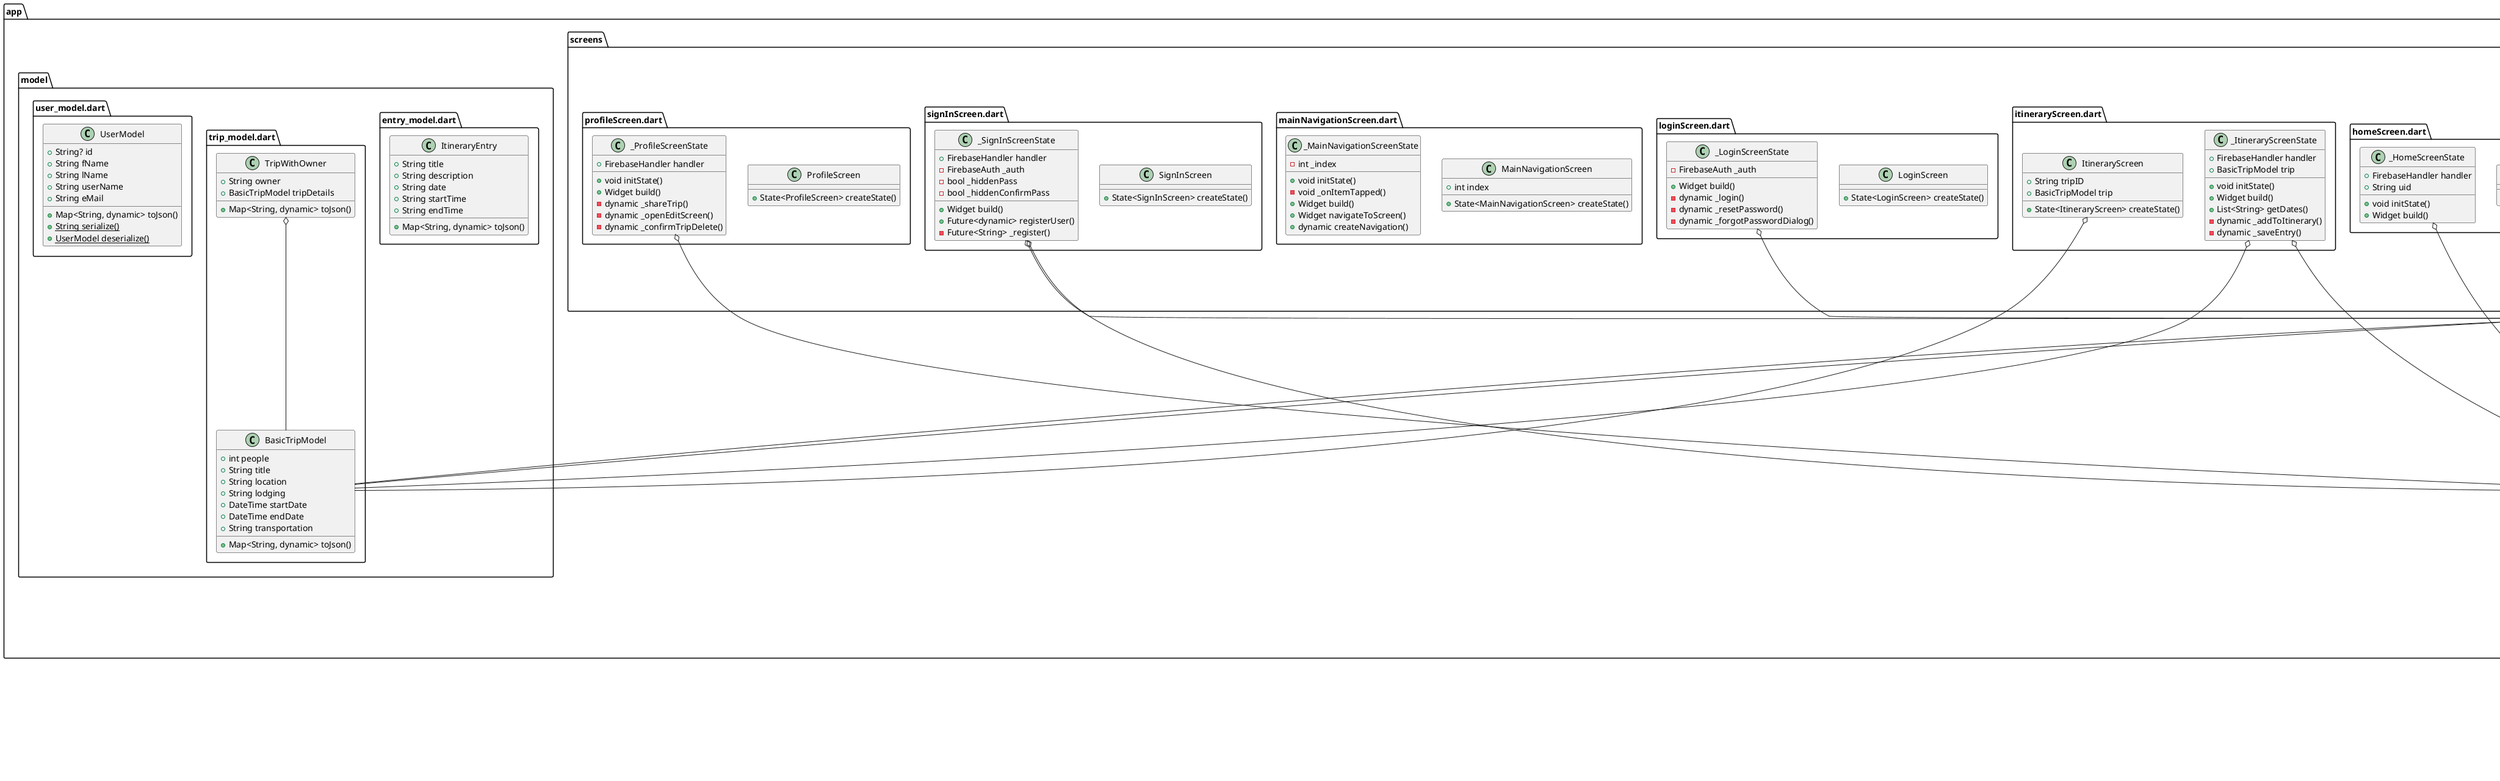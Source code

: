 @startuml
set namespaceSeparator ::

class "app::firebaseHandler.dart::FirebaseHandler" {
  -List<Map<String, dynamic>> _tripsList
  -List<Map<String, dynamic>> _ongoingAndFutureTripsList
  -List<Map<String, dynamic>> _itineraryList
  -FirebaseFirestore _db
  -FirebaseAuth _auth
  +dynamic signOut()
  +dynamic changePassword()
  {static} +String getUID()
  +Future<String> getName()
  +void addUser()
  +void addEntry()
  +void addTrip()
  +void deleteTrip()
  +void editTrip()
  +void saveFName()
  +void saveLName()
  +void saveUserName()
  +Future<Map<String, dynamic>> getTripDetails()
  +Future<Map<String, dynamic>> getUserData()
  +Future<List<Map<String, dynamic>>> getItinerary()
  +Future<List<Map<String, dynamic>>> getOngoingAndFutureTrips()
  +Future<List<Map<String, dynamic>>> getOwnedTrips()
}

"app::firebaseHandler.dart::FirebaseHandler" o-- "cloud_firestore::cloud_firestore.dart::FirebaseFirestore"
"app::firebaseHandler.dart::FirebaseHandler" o-- "firebase_auth::firebase_auth.dart::FirebaseAuth"

class "app::firebase_options.dart::DefaultFirebaseOptions" {
  {static} +FirebaseOptions android
  {static} +FirebaseOptions ios
  {static} +FirebaseOptions currentPlatform
}

"app::firebase_options.dart::DefaultFirebaseOptions" o-- "firebase_core_platform_interface::firebase_core_platform_interface.dart::FirebaseOptions"

class "app::main.dart::Main" {
  +State<Main> createState()
}

class "app::main.dart::_MainState" {
  +StreamSubscription<User?> user
  +void initState()
  +void dispose()
  +Widget build()
}

"app::main.dart::_MainState" o-- "dart::async::StreamSubscription<User>"

class "app::model::entry_model.dart::ItineraryEntry" {
  +String title
  +String description
  +String date
  +String startTime
  +String endTime
  +Map<String, dynamic> toJson()
}

class "app::model::trip_model.dart::BasicTripModel" {
  +int people
  +String title
  +String location
  +String lodging
  +DateTime startDate
  +DateTime endDate
  +String transportation
  +Map<String, dynamic> toJson()
}

class "app::model::trip_model.dart::TripWithOwner" {
  +String owner
  +BasicTripModel tripDetails
  +Map<String, dynamic> toJson()
}

"app::model::trip_model.dart::TripWithOwner" o-- "app::model::trip_model.dart::BasicTripModel"

class "app::model::user_model.dart::UserModel" {
  +String? id
  +String fName
  +String lName
  +String userName
  +String eMail
  +Map<String, dynamic> toJson()
  {static} +String serialize()
  {static} +UserModel deserialize()
}

class "app::notificationsHandler.dart::MessagesHandler" {
  {static} +void setupMessaging()
}

class "app::screens::createTripScreen.dart::CreateTripScreen" {
  +State<CreateTripScreen> createState()
}

class "app::screens::createTripScreen.dart::_CreateTripScreenState" {
  +FirebaseHandler handler
  -DateTime _startDate
  -DateTime _endDate
  -int _selectedPeopleIndex
  -int _selectedTransportIndex
  -String _selectedTransport
  -String _selectedCountry
  +Widget build()
  -Future<dynamic> _createTrip()
  -dynamic _showAlertDialog()
}

"app::screens::createTripScreen.dart::_CreateTripScreenState" o-- "app::firebaseHandler.dart::FirebaseHandler"

class "app::screens::editTripScreen.dart::EditTripScreen" {
  +String tripID
  +BasicTripModel tripModel
  +State<EditTripScreen> createState()
}

"app::screens::editTripScreen.dart::EditTripScreen" o-- "app::model::trip_model.dart::BasicTripModel"

class "app::screens::editTripScreen.dart::_EditTripScreenState" {
  +String tripID
  +BasicTripModel trip
  -String _invitedUser
  -DateTime _startDate
  -DateTime _endDate
  -int _selectedPeopleIndex
  -int _selectedTransportIndex
  -String _selectedTransport
  -String _selectedCountry
  +FirebaseHandler handler
  +void initState()
  +Widget build()
  -dynamic _saveChanges()
  -dynamic _openItineraryScreen()
  -dynamic _openMap()
}

"app::screens::editTripScreen.dart::_EditTripScreenState" o-- "app::model::trip_model.dart::BasicTripModel"
"app::screens::editTripScreen.dart::_EditTripScreenState" o-- "app::firebaseHandler.dart::FirebaseHandler"

class "app::screens::homeScreen.dart::HomeScreen" {
  +State<HomeScreen> createState()
}

class "app::screens::homeScreen.dart::_HomeScreenState" {
  +FirebaseHandler handler
  +String uid
  +void initState()
  +Widget build()
}

"app::screens::homeScreen.dart::_HomeScreenState" o-- "app::firebaseHandler.dart::FirebaseHandler"

class "app::screens::itineraryScreen.dart::ItineraryScreen" {
  +String tripID
  +BasicTripModel trip
  +State<ItineraryScreen> createState()
}

"app::screens::itineraryScreen.dart::ItineraryScreen" o-- "app::model::trip_model.dart::BasicTripModel"

class "app::screens::itineraryScreen.dart::_ItineraryScreenState" {
  +FirebaseHandler handler
  +BasicTripModel trip
  +void initState()
  +Widget build()
  +List<String> getDates()
  -dynamic _addToItinerary()
  -dynamic _saveEntry()
}

"app::screens::itineraryScreen.dart::_ItineraryScreenState" o-- "app::firebaseHandler.dart::FirebaseHandler"
"app::screens::itineraryScreen.dart::_ItineraryScreenState" o-- "app::model::trip_model.dart::BasicTripModel"

class "app::screens::loginScreen.dart::LoginScreen" {
  +State<LoginScreen> createState()
}

class "app::screens::loginScreen.dart::_LoginScreenState" {
  -FirebaseAuth _auth
  +Widget build()
  -dynamic _login()
  -dynamic _resetPassword()
  -dynamic _forgotPasswordDialog()
}

"app::screens::loginScreen.dart::_LoginScreenState" o-- "firebase_auth::firebase_auth.dart::FirebaseAuth"

class "app::screens::mainNavigationScreen.dart::MainNavigationScreen" {
  +int index
  +State<MainNavigationScreen> createState()
}

class "app::screens::mainNavigationScreen.dart::_MainNavigationScreenState" {
  -int _index
  +void initState()
  -void _onItemTapped()
  +Widget build()
  +Widget navigateToScreen()
  +dynamic createNavigation()
}

class "app::screens::profileScreen.dart::ProfileScreen" {
  +State<ProfileScreen> createState()
}

class "app::screens::profileScreen.dart::_ProfileScreenState" {
  +FirebaseHandler handler
  +void initState()
  +Widget build()
  -dynamic _shareTrip()
  -dynamic _openEditScreen()
  -dynamic _confirmTripDelete()
}

"app::screens::profileScreen.dart::_ProfileScreenState" o-- "app::firebaseHandler.dart::FirebaseHandler"

class "app::screens::signInScreen.dart::SignInScreen" {
  +State<SignInScreen> createState()
}

class "app::screens::signInScreen.dart::_SignInScreenState" {
  +FirebaseHandler handler
  -FirebaseAuth _auth
  -bool _hiddenPass
  -bool _hiddenConfirmPass
  +Widget build()
  +Future<dynamic> registerUser()
  -Future<String> _register()
}

"app::screens::signInScreen.dart::_SignInScreenState" o-- "app::firebaseHandler.dart::FirebaseHandler"
"app::screens::signInScreen.dart::_SignInScreenState" o-- "firebase_auth::firebase_auth.dart::FirebaseAuth"

class "app::widgets::fancyText.dart::FancyText" {
  +Color? color
  +String text
  +Widget build()
}

"app::widgets::fancyText.dart::FancyText" o-- "dart::ui::Color"

class "app::widgets::mapPicker.dart::MapPicker" {
  +State<MapPicker> createState()
}

class "app::widgets::mapPicker.dart::_MapPickerState" {
  +Set<Marker> markersList
  +Widget build()
  -dynamic _handleButtonPress()
}

class "app::widgets::pickDates.dart::PickDates" {
  +State<PickDates> createState()
}

class "app::widgets::pickDates.dart::_PickDatesState" {
  +Widget build()
}

class "app::widgets::profileCard.dart::ProfileCard" {
  +Map<String, dynamic> data
  +void Function() onDataChanged
  +State<ProfileCard> createState()
}

"app::widgets::profileCard.dart::ProfileCard" o-- "dart::ui::void Function()"

class "app::widgets::profileCard.dart::_ProfileCardState" {
  +FirebaseHandler handler
  +bool fNameTFEnabled
  +bool lNameTFEnabled
  +bool userNameTFEnabled
  +bool emailTFEnabled
  +Widget build()
  -dynamic _resetPassword()
  -dynamic _signOut()
  -dynamic _initData()
}

"app::widgets::profileCard.dart::_ProfileCardState" o-- "app::firebaseHandler.dart::FirebaseHandler"

class "app::widgets::selectionCard.dart::SelectionCard" {
  +bool isSelected
  +void Function() onTap
  +String value
  +Widget build()
}

"app::widgets::selectionCard.dart::SelectionCard" o-- "dart::ui::void Function()"


@enduml
